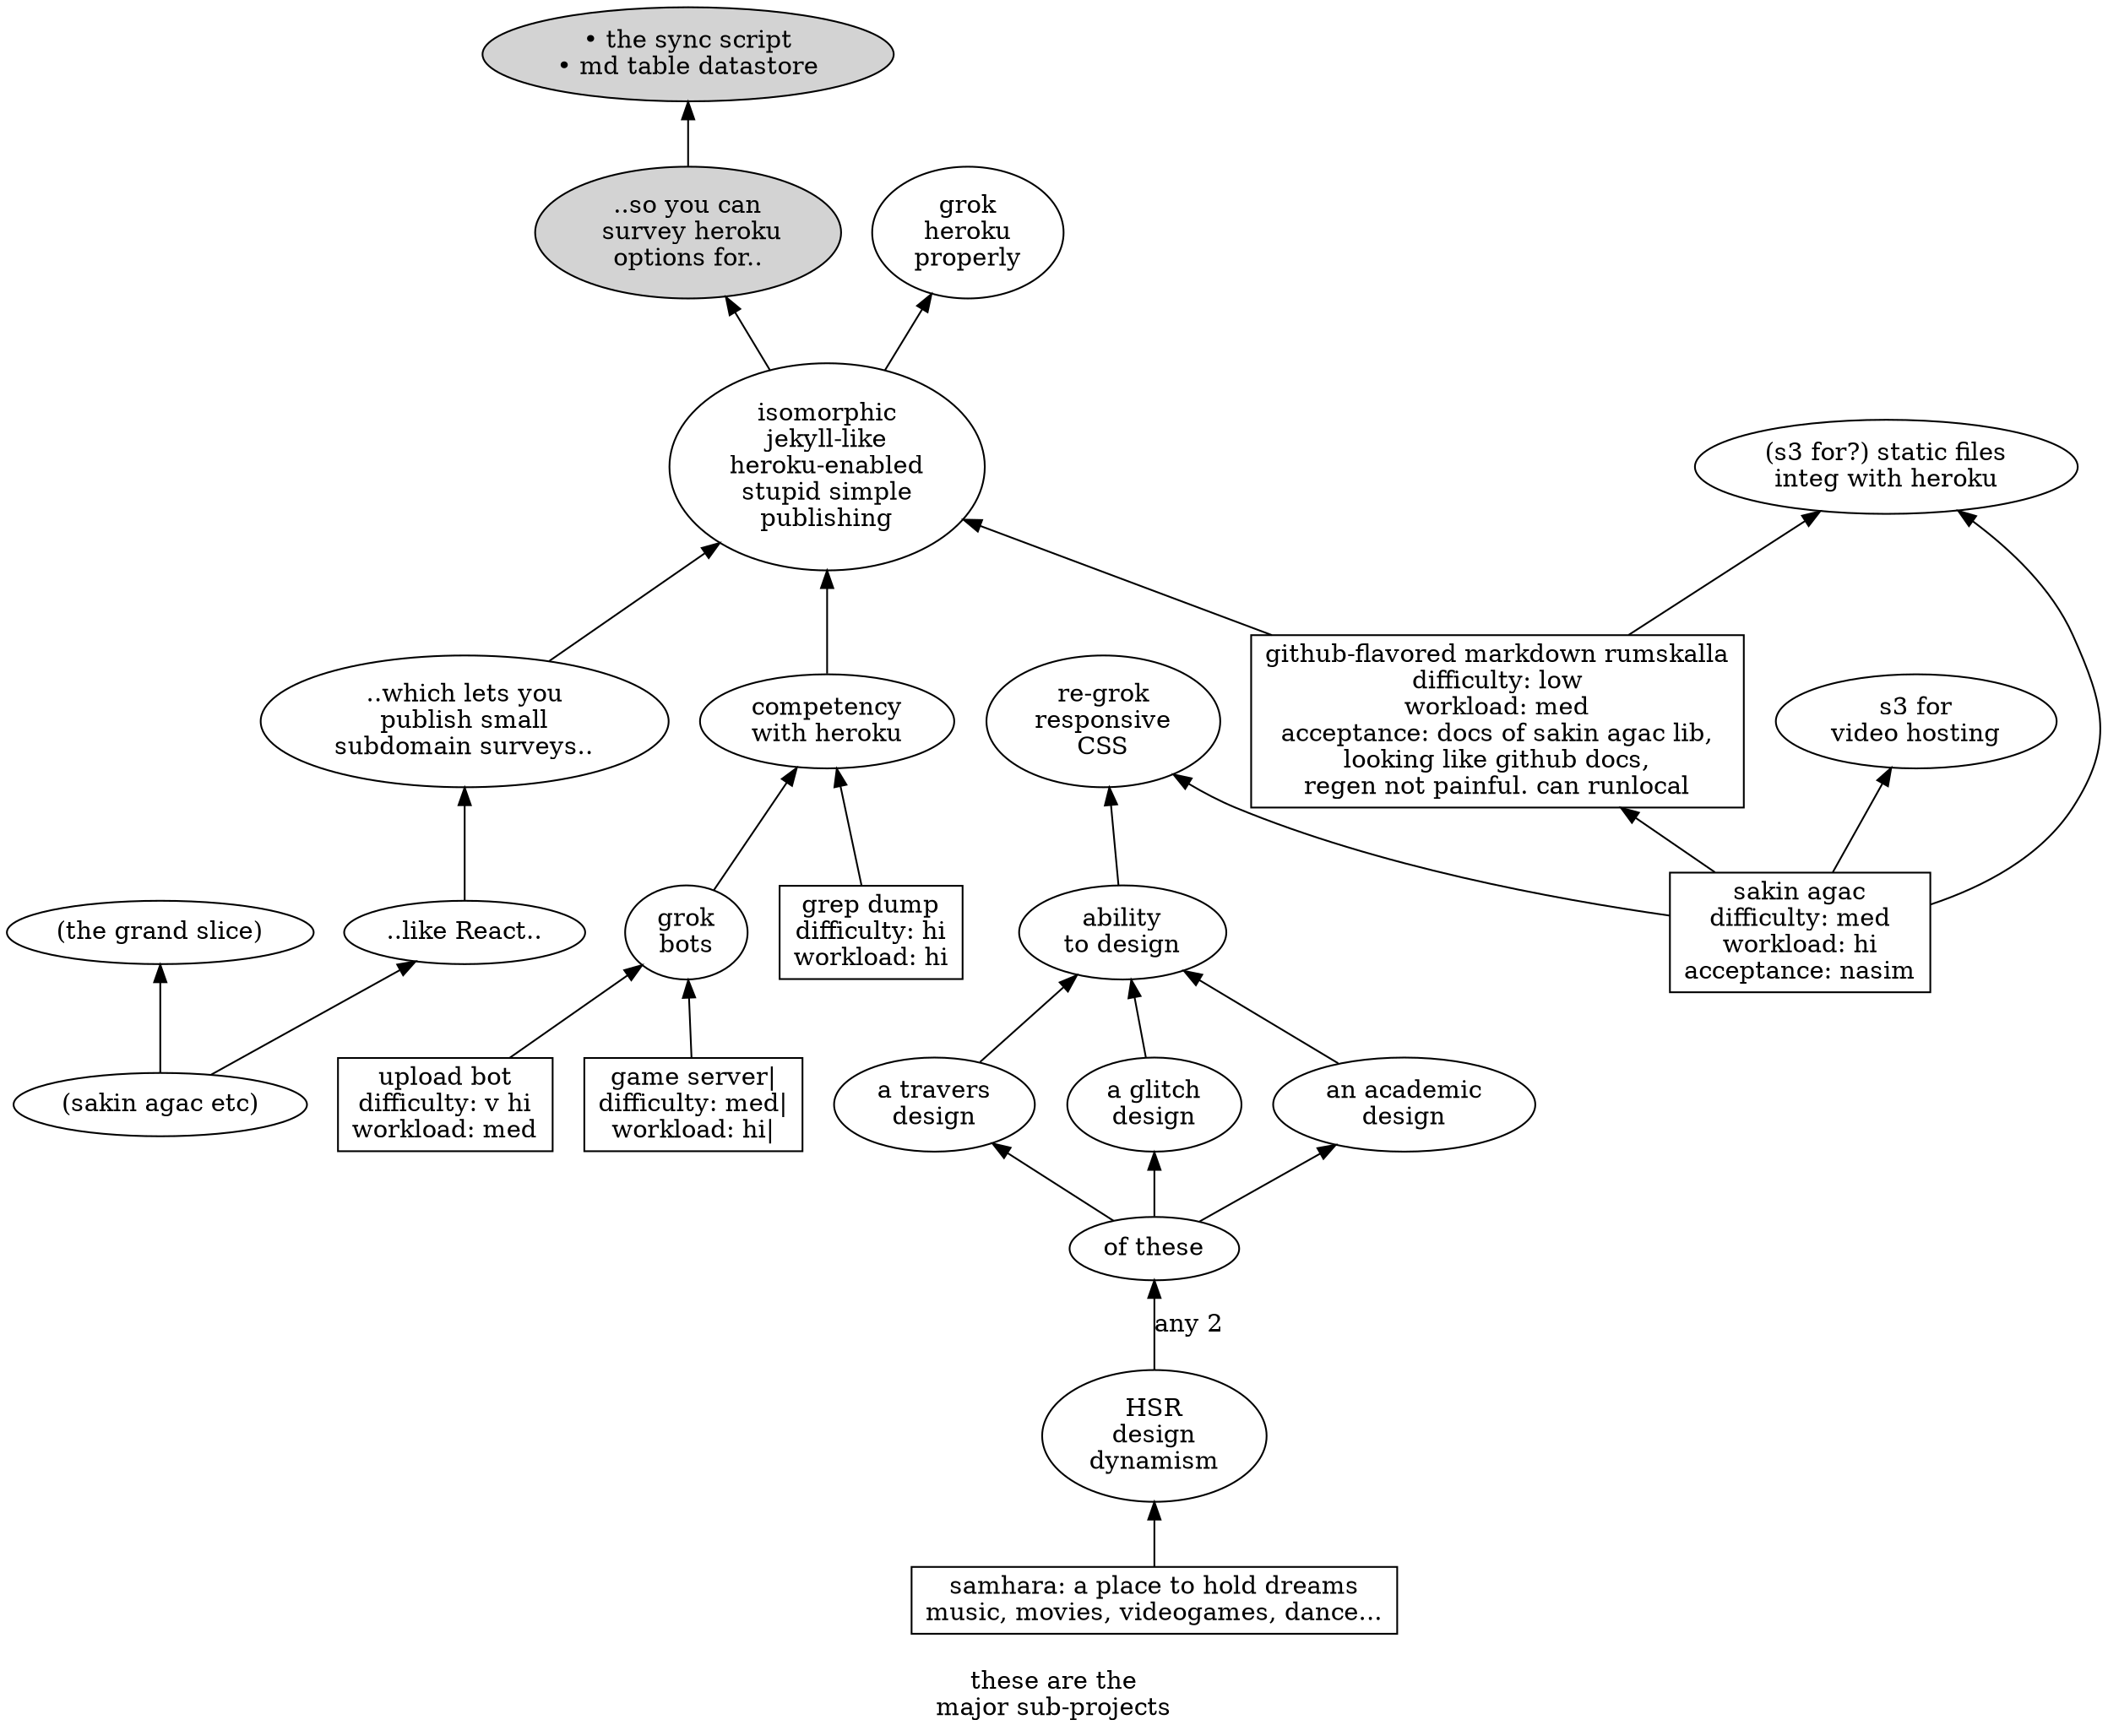 digraph g {

/* waypoints and smaller projects (alphabetical) */

thing100[label="• the sync script\n• md table datastore" style=filled]
thing150[label="..so you can\n survey heroku\noptions for.." style=filled]
thing175[label="grok\nheroku\nproperly"]

thing200[label=
"isomorphic
jekyll-like
heroku-enabled
stupid simple
publishing"
]

thing250[label="..which lets you\npublish small\nsubdomain surveys.."]
thing275[label="..like React.."]
thing277[label="(the grand slice)"]
thing282[label="(sakin agac etc)"]
thing290[label="(s3 for?) static files\ninteg with heroku"]
thing300[label="competency\nwith heroku"]
thing350[label="s3 for\nvideo hosting"]
thing400[label="grok\nbots"]

thing525[label="re-grok\nresponsive\nCSS"]
thing530[label="ability\nto design"]
thing550[label="HSR\ndesign\ndynamism"]
thing555[label="of these"]
thing560[label="an academic\ndesign"]
thing565[label="a travers\ndesign"]
thing575[label="a glitch\ndesign"]


thing600[label=
"samhara: a place to hold dreams
music, movies, videogames, dance..."
shape=rect]



/* relationships */

thing150->thing100
thing200->thing150
thing200->thing175
sakin_agac->gfm_rumskalla
gfm_rumskalla->thing200
gfm_rumskalla->thing290
sakin_agac->thing290
sakin_agac->thing350
thing300->thing200
thing250->thing200
thing275->thing250
thing282->thing275
thing282->thing277
grep_dump->thing300
thing400->thing300
game_server->thing400
upload_bot->thing400


thing530->thing525
thing550->thing555[label="any 2"]
thing560->thing530
thing555->thing560
thing565->thing530
thing555->thing565
thing575->thing530
thing555->thing575

sakin_agac->thing525


thing600->thing550


/* core projects (not alphabetical) */


game_server[label=
"game server|
difficulty: med|
workload: hi|
"
shape=rect
]

grep_dump[label=
"grep dump
difficulty: hi
workload: hi
"
shape=rect
]

upload_bot[label=
"upload bot
difficulty: v hi
workload: med
"
shape=rect
]

gfm_rumskalla[label="github-flavored markdown rumskalla
difficulty: low
workload: med
acceptance: docs of sakin agac lib,
looking like github docs,
regen not painful. can runlocal
"
shape=rect
]

sakin_agac[label=
"sakin agac
difficulty: med
workload: hi
acceptance: nasim
"
shape=rect
]


rankdir=BT

label="
these are the
major sub-projects
"
}
/*
#historyA.1: big spike
#born.
*/
